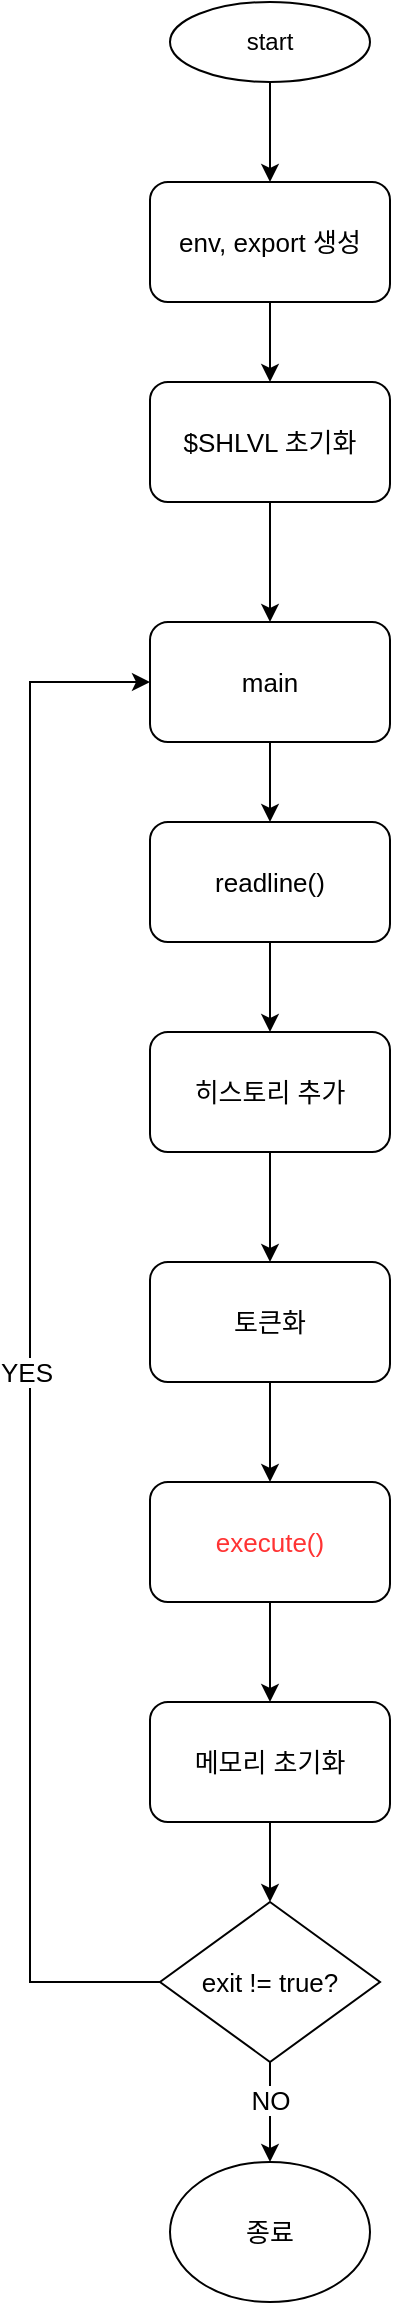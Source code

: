 <mxfile version="15.8.2" type="github">
  <diagram id="TjUcnRpzgRecOWL7eHP6" name="Page-1">
    <mxGraphModel dx="773" dy="1090" grid="1" gridSize="10" guides="1" tooltips="1" connect="1" arrows="1" fold="1" page="1" pageScale="1" pageWidth="827" pageHeight="1169" math="0" shadow="0">
      <root>
        <mxCell id="0" />
        <mxCell id="1" parent="0" />
        <mxCell id="AYXUDMK8WHhuibapLCR6-4" value="" style="edgeStyle=orthogonalEdgeStyle;rounded=0;orthogonalLoop=1;jettySize=auto;html=1;fontSize=13;" parent="1" source="AYXUDMK8WHhuibapLCR6-1" target="AYXUDMK8WHhuibapLCR6-3" edge="1">
          <mxGeometry relative="1" as="geometry" />
        </mxCell>
        <mxCell id="AYXUDMK8WHhuibapLCR6-1" value="start" style="ellipse;whiteSpace=wrap;html=1;" parent="1" vertex="1">
          <mxGeometry x="350" y="10" width="100" height="40" as="geometry" />
        </mxCell>
        <mxCell id="AYXUDMK8WHhuibapLCR6-10" value="" style="edgeStyle=orthogonalEdgeStyle;rounded=0;orthogonalLoop=1;jettySize=auto;html=1;fontSize=13;" parent="1" source="AYXUDMK8WHhuibapLCR6-2" target="AYXUDMK8WHhuibapLCR6-8" edge="1">
          <mxGeometry relative="1" as="geometry" />
        </mxCell>
        <mxCell id="AYXUDMK8WHhuibapLCR6-2" value="main" style="rounded=1;whiteSpace=wrap;html=1;fontSize=13;" parent="1" vertex="1">
          <mxGeometry x="340" y="320" width="120" height="60" as="geometry" />
        </mxCell>
        <mxCell id="AYXUDMK8WHhuibapLCR6-6" value="" style="edgeStyle=orthogonalEdgeStyle;rounded=0;orthogonalLoop=1;jettySize=auto;html=1;fontSize=13;" parent="1" source="AYXUDMK8WHhuibapLCR6-3" target="AYXUDMK8WHhuibapLCR6-5" edge="1">
          <mxGeometry relative="1" as="geometry" />
        </mxCell>
        <mxCell id="AYXUDMK8WHhuibapLCR6-3" value="env, export 생성" style="rounded=1;whiteSpace=wrap;html=1;fontSize=13;" parent="1" vertex="1">
          <mxGeometry x="340" y="100" width="120" height="60" as="geometry" />
        </mxCell>
        <mxCell id="AYXUDMK8WHhuibapLCR6-7" value="" style="edgeStyle=orthogonalEdgeStyle;rounded=0;orthogonalLoop=1;jettySize=auto;html=1;fontSize=13;" parent="1" source="AYXUDMK8WHhuibapLCR6-5" target="AYXUDMK8WHhuibapLCR6-2" edge="1">
          <mxGeometry relative="1" as="geometry" />
        </mxCell>
        <mxCell id="AYXUDMK8WHhuibapLCR6-5" value="$SHLVL 초기화" style="rounded=1;whiteSpace=wrap;html=1;fontSize=13;" parent="1" vertex="1">
          <mxGeometry x="340" y="200" width="120" height="60" as="geometry" />
        </mxCell>
        <mxCell id="AYXUDMK8WHhuibapLCR6-11" value="" style="edgeStyle=orthogonalEdgeStyle;rounded=0;orthogonalLoop=1;jettySize=auto;html=1;fontSize=13;" parent="1" source="AYXUDMK8WHhuibapLCR6-8" target="AYXUDMK8WHhuibapLCR6-9" edge="1">
          <mxGeometry relative="1" as="geometry" />
        </mxCell>
        <mxCell id="AYXUDMK8WHhuibapLCR6-8" value="readline()" style="rounded=1;whiteSpace=wrap;html=1;fontSize=13;" parent="1" vertex="1">
          <mxGeometry x="340" y="420" width="120" height="60" as="geometry" />
        </mxCell>
        <mxCell id="AYXUDMK8WHhuibapLCR6-13" value="" style="edgeStyle=orthogonalEdgeStyle;rounded=0;orthogonalLoop=1;jettySize=auto;html=1;fontSize=13;fontColor=#FF3333;" parent="1" source="AYXUDMK8WHhuibapLCR6-9" target="AYXUDMK8WHhuibapLCR6-12" edge="1">
          <mxGeometry relative="1" as="geometry" />
        </mxCell>
        <mxCell id="AYXUDMK8WHhuibapLCR6-9" value="히스토리 추가" style="rounded=1;whiteSpace=wrap;html=1;fontSize=13;" parent="1" vertex="1">
          <mxGeometry x="340" y="525" width="120" height="60" as="geometry" />
        </mxCell>
        <mxCell id="AYXUDMK8WHhuibapLCR6-15" value="" style="edgeStyle=orthogonalEdgeStyle;rounded=0;orthogonalLoop=1;jettySize=auto;html=1;fontSize=13;fontColor=#000000;" parent="1" source="AYXUDMK8WHhuibapLCR6-12" target="AYXUDMK8WHhuibapLCR6-14" edge="1">
          <mxGeometry relative="1" as="geometry" />
        </mxCell>
        <mxCell id="AYXUDMK8WHhuibapLCR6-12" value="토큰화" style="rounded=1;whiteSpace=wrap;html=1;fontSize=13;" parent="1" vertex="1">
          <mxGeometry x="340" y="640" width="120" height="60" as="geometry" />
        </mxCell>
        <mxCell id="AYXUDMK8WHhuibapLCR6-17" value="" style="edgeStyle=orthogonalEdgeStyle;rounded=0;orthogonalLoop=1;jettySize=auto;html=1;fontSize=13;fontColor=#000000;" parent="1" source="AYXUDMK8WHhuibapLCR6-14" target="AYXUDMK8WHhuibapLCR6-16" edge="1">
          <mxGeometry relative="1" as="geometry" />
        </mxCell>
        <mxCell id="AYXUDMK8WHhuibapLCR6-14" value="execute()" style="rounded=1;whiteSpace=wrap;html=1;fontSize=13;fontColor=#FF3333;" parent="1" vertex="1">
          <mxGeometry x="340" y="750" width="120" height="60" as="geometry" />
        </mxCell>
        <mxCell id="AYXUDMK8WHhuibapLCR6-23" value="" style="edgeStyle=orthogonalEdgeStyle;rounded=0;orthogonalLoop=1;jettySize=auto;html=1;fontSize=13;fontColor=#000000;" parent="1" source="AYXUDMK8WHhuibapLCR6-16" target="AYXUDMK8WHhuibapLCR6-20" edge="1">
          <mxGeometry relative="1" as="geometry" />
        </mxCell>
        <mxCell id="AYXUDMK8WHhuibapLCR6-16" value="메모리 초기화" style="rounded=1;whiteSpace=wrap;html=1;fontSize=13;fontColor=#000000;" parent="1" vertex="1">
          <mxGeometry x="340" y="860" width="120" height="60" as="geometry" />
        </mxCell>
        <mxCell id="AYXUDMK8WHhuibapLCR6-22" style="edgeStyle=orthogonalEdgeStyle;rounded=0;orthogonalLoop=1;jettySize=auto;html=1;exitX=0;exitY=0.5;exitDx=0;exitDy=0;entryX=0;entryY=0.5;entryDx=0;entryDy=0;fontSize=13;fontColor=#000000;" parent="1" source="AYXUDMK8WHhuibapLCR6-20" target="AYXUDMK8WHhuibapLCR6-2" edge="1">
          <mxGeometry relative="1" as="geometry">
            <Array as="points">
              <mxPoint x="280" y="1000" />
              <mxPoint x="280" y="350" />
            </Array>
          </mxGeometry>
        </mxCell>
        <mxCell id="AYXUDMK8WHhuibapLCR6-25" value="YES" style="edgeLabel;html=1;align=center;verticalAlign=middle;resizable=0;points=[];fontSize=13;fontColor=#000000;" parent="AYXUDMK8WHhuibapLCR6-22" vertex="1" connectable="0">
          <mxGeometry x="-0.044" y="2" relative="1" as="geometry">
            <mxPoint as="offset" />
          </mxGeometry>
        </mxCell>
        <mxCell id="AYXUDMK8WHhuibapLCR6-28" value="" style="edgeStyle=orthogonalEdgeStyle;rounded=0;orthogonalLoop=1;jettySize=auto;html=1;fontSize=13;fontColor=#000000;" parent="1" source="AYXUDMK8WHhuibapLCR6-20" target="AYXUDMK8WHhuibapLCR6-27" edge="1">
          <mxGeometry relative="1" as="geometry" />
        </mxCell>
        <mxCell id="AYXUDMK8WHhuibapLCR6-31" value="NO" style="edgeLabel;html=1;align=center;verticalAlign=middle;resizable=0;points=[];fontSize=13;fontColor=#000000;" parent="AYXUDMK8WHhuibapLCR6-28" vertex="1" connectable="0">
          <mxGeometry x="-0.257" relative="1" as="geometry">
            <mxPoint as="offset" />
          </mxGeometry>
        </mxCell>
        <mxCell id="AYXUDMK8WHhuibapLCR6-20" value="exit != true?" style="rhombus;whiteSpace=wrap;html=1;fontSize=13;fontColor=#000000;" parent="1" vertex="1">
          <mxGeometry x="345" y="960" width="110" height="80" as="geometry" />
        </mxCell>
        <mxCell id="AYXUDMK8WHhuibapLCR6-27" value="종료" style="ellipse;whiteSpace=wrap;html=1;fontSize=13;fontColor=#000000;" parent="1" vertex="1">
          <mxGeometry x="350" y="1090" width="100" height="70" as="geometry" />
        </mxCell>
      </root>
    </mxGraphModel>
  </diagram>
</mxfile>
